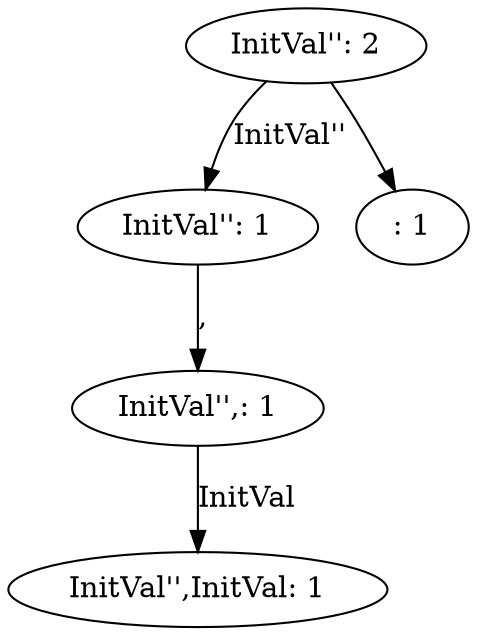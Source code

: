digraph {
    0 [ label = "InitVal'': 2" ]
    1 [ label = "InitVal'': 1" ]
    2 [ label = "InitVal'',: 1" ]
    3 [ label = "InitVal'',InitVal: 1" ]
    4 [ label = ": 1" ]
    0 -> 1 [ label = "InitVal''" ]
    1 -> 2 [ label = "," ]
    2 -> 3 [ label = "InitVal" ]
    0 -> 4 [ label = "" ]
}
